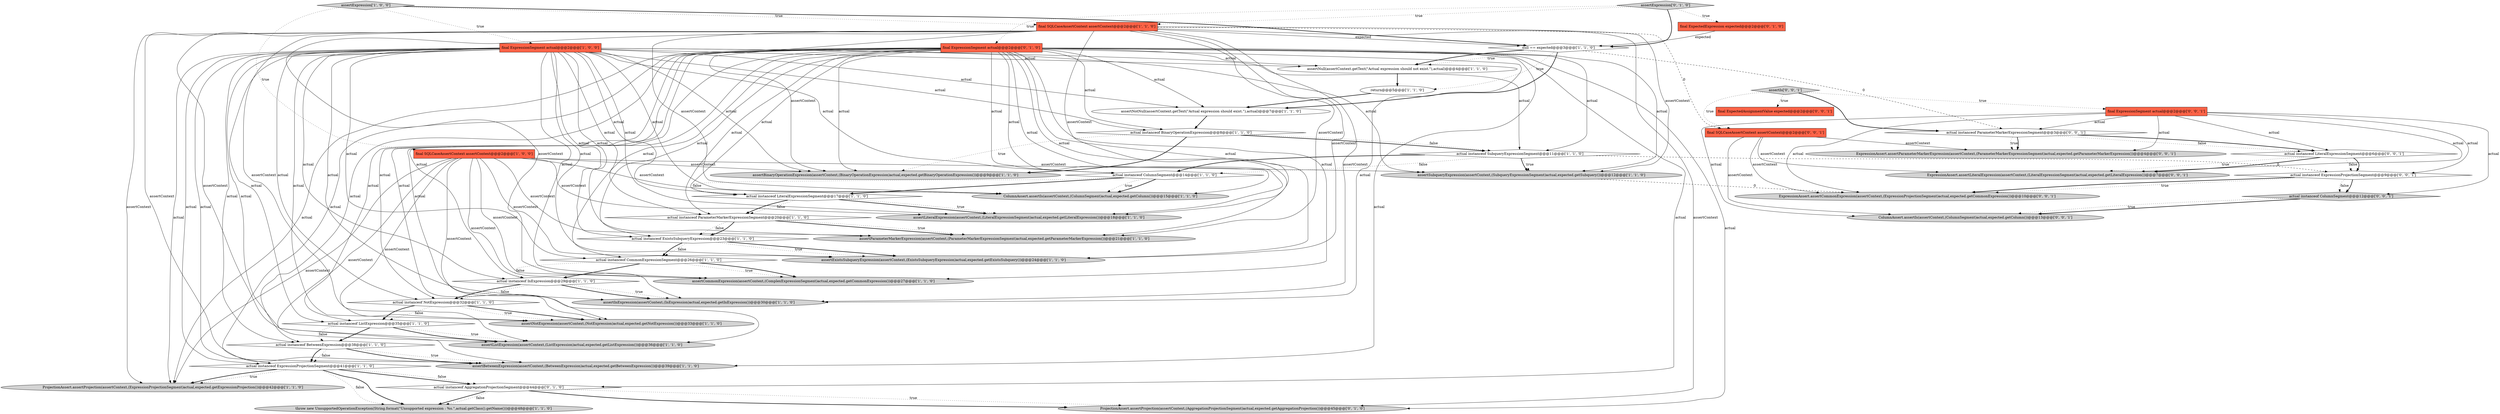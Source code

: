 digraph {
8 [style = filled, label = "actual instanceof SubqueryExpressionSegment@@@11@@@['1', '1', '0']", fillcolor = white, shape = diamond image = "AAA0AAABBB1BBB"];
17 [style = filled, label = "null == expected@@@3@@@['1', '1', '0']", fillcolor = white, shape = diamond image = "AAA0AAABBB1BBB"];
47 [style = filled, label = "final SQLCaseAssertContext assertContext@@@2@@@['0', '0', '1']", fillcolor = tomato, shape = box image = "AAA0AAABBB3BBB"];
27 [style = filled, label = "assertNull(assertContext.getText(\"Actual expression should not exist.\"),actual)@@@4@@@['1', '1', '0']", fillcolor = white, shape = ellipse image = "AAA0AAABBB1BBB"];
29 [style = filled, label = "actual instanceof ColumnSegment@@@14@@@['1', '1', '0']", fillcolor = white, shape = diamond image = "AAA0AAABBB1BBB"];
43 [style = filled, label = "ExpressionAssert.assertLiteralExpression(assertContext,(LiteralExpressionSegment)actual,expected.getLiteralExpression())@@@7@@@['0', '0', '1']", fillcolor = lightgray, shape = ellipse image = "AAA0AAABBB3BBB"];
15 [style = filled, label = "actual instanceof BetweenExpression@@@38@@@['1', '1', '0']", fillcolor = white, shape = diamond image = "AAA0AAABBB1BBB"];
16 [style = filled, label = "assertExpression['1', '0', '0']", fillcolor = lightgray, shape = diamond image = "AAA0AAABBB1BBB"];
26 [style = filled, label = "actual instanceof ParameterMarkerExpressionSegment@@@20@@@['1', '1', '0']", fillcolor = white, shape = diamond image = "AAA0AAABBB1BBB"];
28 [style = filled, label = "return@@@5@@@['1', '1', '0']", fillcolor = white, shape = ellipse image = "AAA0AAABBB1BBB"];
2 [style = filled, label = "assertExistsSubqueryExpression(assertContext,(ExistsSubqueryExpression)actual,expected.getExistsSubquery())@@@24@@@['1', '1', '0']", fillcolor = lightgray, shape = ellipse image = "AAA0AAABBB1BBB"];
48 [style = filled, label = "actual instanceof ParameterMarkerExpressionSegment@@@3@@@['0', '0', '1']", fillcolor = white, shape = diamond image = "AAA0AAABBB3BBB"];
12 [style = filled, label = "assertNotExpression(assertContext,(NotExpression)actual,expected.getNotExpression())@@@33@@@['1', '1', '0']", fillcolor = lightgray, shape = ellipse image = "AAA0AAABBB1BBB"];
34 [style = filled, label = "assertExpression['0', '1', '0']", fillcolor = lightgray, shape = diamond image = "AAA0AAABBB2BBB"];
35 [style = filled, label = "ProjectionAssert.assertProjection(assertContext,(AggregationProjectionSegment)actual,expected.getAggregationProjection())@@@45@@@['0', '1', '0']", fillcolor = lightgray, shape = ellipse image = "AAA1AAABBB2BBB"];
4 [style = filled, label = "throw new UnsupportedOperationException(String.format(\"Unsupported expression : %s.\",actual.getClass().getName()))@@@48@@@['1', '1', '0']", fillcolor = lightgray, shape = ellipse image = "AAA0AAABBB1BBB"];
6 [style = filled, label = "actual instanceof BinaryOperationExpression@@@8@@@['1', '1', '0']", fillcolor = white, shape = diamond image = "AAA0AAABBB1BBB"];
36 [style = filled, label = "actual instanceof AggregationProjectionSegment@@@44@@@['0', '1', '0']", fillcolor = white, shape = diamond image = "AAA1AAABBB2BBB"];
39 [style = filled, label = "ExpressionAssert.assertCommonExpression(assertContext,(ExpressionProjectionSegment)actual,expected.getCommonExpression())@@@10@@@['0', '0', '1']", fillcolor = lightgray, shape = ellipse image = "AAA0AAABBB3BBB"];
19 [style = filled, label = "final SQLCaseAssertContext assertContext@@@2@@@['1', '1', '0']", fillcolor = tomato, shape = box image = "AAA0AAABBB1BBB"];
38 [style = filled, label = "ExpressionAssert.assertParameterMarkerExpression(assertContext,(ParameterMarkerExpressionSegment)actual,expected.getParameterMarkerExpression())@@@4@@@['0', '0', '1']", fillcolor = lightgray, shape = ellipse image = "AAA0AAABBB3BBB"];
10 [style = filled, label = "assertInExpression(assertContext,(InExpression)actual,expected.getInExpression())@@@30@@@['1', '1', '0']", fillcolor = lightgray, shape = ellipse image = "AAA0AAABBB1BBB"];
41 [style = filled, label = "assertIs['0', '0', '1']", fillcolor = lightgray, shape = diamond image = "AAA0AAABBB3BBB"];
18 [style = filled, label = "assertNotNull(assertContext.getText(\"Actual expression should exist.\"),actual)@@@7@@@['1', '1', '0']", fillcolor = white, shape = ellipse image = "AAA0AAABBB1BBB"];
0 [style = filled, label = "ColumnAssert.assertIs(assertContext,(ColumnSegment)actual,expected.getColumn())@@@15@@@['1', '1', '0']", fillcolor = lightgray, shape = ellipse image = "AAA0AAABBB1BBB"];
14 [style = filled, label = "actual instanceof LiteralExpressionSegment@@@17@@@['1', '1', '0']", fillcolor = white, shape = diamond image = "AAA0AAABBB1BBB"];
33 [style = filled, label = "final ExpectedExpression expected@@@2@@@['0', '1', '0']", fillcolor = tomato, shape = box image = "AAA0AAABBB2BBB"];
42 [style = filled, label = "final ExpectedAssignmentValue expected@@@2@@@['0', '0', '1']", fillcolor = tomato, shape = box image = "AAA0AAABBB3BBB"];
49 [style = filled, label = "actual instanceof LiteralExpressionSegment@@@6@@@['0', '0', '1']", fillcolor = white, shape = diamond image = "AAA0AAABBB3BBB"];
25 [style = filled, label = "ProjectionAssert.assertProjection(assertContext,(ExpressionProjectionSegment)actual,expected.getExpressionProjection())@@@42@@@['1', '1', '0']", fillcolor = lightgray, shape = ellipse image = "AAA0AAABBB1BBB"];
24 [style = filled, label = "actual instanceof ExpressionProjectionSegment@@@41@@@['1', '1', '0']", fillcolor = white, shape = diamond image = "AAA0AAABBB1BBB"];
32 [style = filled, label = "actual instanceof ListExpression@@@35@@@['1', '1', '0']", fillcolor = white, shape = diamond image = "AAA0AAABBB1BBB"];
46 [style = filled, label = "actual instanceof ColumnSegment@@@12@@@['0', '0', '1']", fillcolor = lightgray, shape = diamond image = "AAA0AAABBB3BBB"];
40 [style = filled, label = "final ExpressionSegment actual@@@2@@@['0', '0', '1']", fillcolor = tomato, shape = box image = "AAA0AAABBB3BBB"];
20 [style = filled, label = "actual instanceof InExpression@@@29@@@['1', '1', '0']", fillcolor = white, shape = diamond image = "AAA0AAABBB1BBB"];
23 [style = filled, label = "assertBetweenExpression(assertContext,(BetweenExpression)actual,expected.getBetweenExpression())@@@39@@@['1', '1', '0']", fillcolor = lightgray, shape = ellipse image = "AAA0AAABBB1BBB"];
9 [style = filled, label = "assertCommonExpression(assertContext,(ComplexExpressionSegment)actual,expected.getCommonExpression())@@@27@@@['1', '1', '0']", fillcolor = lightgray, shape = ellipse image = "AAA0AAABBB1BBB"];
31 [style = filled, label = "assertParameterMarkerExpression(assertContext,(ParameterMarkerExpressionSegment)actual,expected.getParameterMarkerExpression())@@@21@@@['1', '1', '0']", fillcolor = lightgray, shape = ellipse image = "AAA0AAABBB1BBB"];
1 [style = filled, label = "assertSubqueryExpression(assertContext,(SubqueryExpressionSegment)actual,expected.getSubquery())@@@12@@@['1', '1', '0']", fillcolor = lightgray, shape = ellipse image = "AAA0AAABBB1BBB"];
11 [style = filled, label = "final SQLCaseAssertContext assertContext@@@2@@@['1', '0', '0']", fillcolor = tomato, shape = box image = "AAA0AAABBB1BBB"];
7 [style = filled, label = "actual instanceof ExistsSubqueryExpression@@@23@@@['1', '1', '0']", fillcolor = white, shape = diamond image = "AAA0AAABBB1BBB"];
21 [style = filled, label = "actual instanceof NotExpression@@@32@@@['1', '1', '0']", fillcolor = white, shape = diamond image = "AAA0AAABBB1BBB"];
5 [style = filled, label = "actual instanceof CommonExpressionSegment@@@26@@@['1', '1', '0']", fillcolor = white, shape = diamond image = "AAA0AAABBB1BBB"];
44 [style = filled, label = "ColumnAssert.assertIs(assertContext,(ColumnSegment)actual,expected.getColumn())@@@13@@@['0', '0', '1']", fillcolor = lightgray, shape = ellipse image = "AAA0AAABBB3BBB"];
30 [style = filled, label = "assertBinaryOperationExpression(assertContext,(BinaryOperationExpression)actual,expected.getBinaryOperationExpression())@@@9@@@['1', '1', '0']", fillcolor = lightgray, shape = ellipse image = "AAA0AAABBB1BBB"];
45 [style = filled, label = "actual instanceof ExpressionProjectionSegment@@@9@@@['0', '0', '1']", fillcolor = white, shape = diamond image = "AAA0AAABBB3BBB"];
3 [style = filled, label = "assertLiteralExpression(assertContext,(LiteralExpressionSegment)actual,expected.getLiteralExpression())@@@18@@@['1', '1', '0']", fillcolor = lightgray, shape = ellipse image = "AAA0AAABBB1BBB"];
13 [style = filled, label = "final ExpressionSegment actual@@@2@@@['1', '0', '0']", fillcolor = tomato, shape = box image = "AAA0AAABBB1BBB"];
22 [style = filled, label = "assertListExpression(assertContext,(ListExpression)actual,expected.getListExpression())@@@36@@@['1', '1', '0']", fillcolor = lightgray, shape = ellipse image = "AAA0AAABBB1BBB"];
37 [style = filled, label = "final ExpressionSegment actual@@@2@@@['0', '1', '0']", fillcolor = tomato, shape = box image = "AAA0AAABBB2BBB"];
13->24 [style = solid, label="actual"];
47->38 [style = solid, label="assertContext"];
14->3 [style = bold, label=""];
20->10 [style = bold, label=""];
5->20 [style = dotted, label="false"];
40->49 [style = solid, label="actual"];
24->4 [style = dotted, label="false"];
21->32 [style = bold, label=""];
46->44 [style = bold, label=""];
8->29 [style = dotted, label="false"];
37->21 [style = solid, label="actual"];
33->17 [style = solid, label="expected"];
17->28 [style = dotted, label="true"];
40->46 [style = solid, label="actual"];
6->8 [style = bold, label=""];
34->19 [style = dotted, label="true"];
19->2 [style = solid, label="assertContext"];
37->22 [style = solid, label="actual"];
37->29 [style = solid, label="actual"];
11->10 [style = solid, label="assertContext"];
13->2 [style = solid, label="actual"];
37->30 [style = solid, label="actual"];
20->10 [style = dotted, label="true"];
45->46 [style = bold, label=""];
45->39 [style = dotted, label="true"];
19->9 [style = solid, label="assertContext"];
13->14 [style = solid, label="actual"];
19->0 [style = solid, label="assertContext"];
41->40 [style = dotted, label="true"];
11->3 [style = solid, label="assertContext"];
46->44 [style = dotted, label="true"];
40->43 [style = solid, label="actual"];
13->12 [style = solid, label="actual"];
28->18 [style = bold, label=""];
37->10 [style = solid, label="actual"];
32->22 [style = dotted, label="true"];
37->6 [style = solid, label="actual"];
37->27 [style = solid, label="actual"];
37->2 [style = solid, label="actual"];
37->32 [style = solid, label="actual"];
37->23 [style = solid, label="actual"];
13->7 [style = solid, label="actual"];
40->45 [style = solid, label="actual"];
40->48 [style = solid, label="actual"];
36->35 [style = bold, label=""];
15->23 [style = dotted, label="true"];
11->23 [style = solid, label="assertContext"];
13->23 [style = solid, label="actual"];
6->8 [style = dotted, label="false"];
49->43 [style = dotted, label="true"];
37->26 [style = solid, label="actual"];
17->27 [style = bold, label=""];
11->2 [style = solid, label="assertContext"];
36->4 [style = bold, label=""];
27->28 [style = bold, label=""];
37->0 [style = solid, label="actual"];
5->9 [style = dotted, label="true"];
37->9 [style = solid, label="actual"];
15->23 [style = bold, label=""];
13->21 [style = solid, label="actual"];
49->43 [style = bold, label=""];
37->36 [style = solid, label="actual"];
37->15 [style = solid, label="actual"];
13->31 [style = solid, label="actual"];
34->17 [style = bold, label=""];
32->15 [style = dotted, label="false"];
8->45 [style = dashed, label="0"];
37->8 [style = solid, label="actual"];
48->38 [style = dotted, label="true"];
21->32 [style = dotted, label="false"];
19->31 [style = solid, label="assertContext"];
11->9 [style = solid, label="assertContext"];
19->22 [style = solid, label="assertContext"];
29->14 [style = dotted, label="false"];
11->0 [style = solid, label="assertContext"];
1->39 [style = dashed, label="0"];
13->26 [style = solid, label="actual"];
11->30 [style = solid, label="assertContext"];
7->5 [style = dotted, label="false"];
40->38 [style = solid, label="actual"];
19->1 [style = solid, label="assertContext"];
37->5 [style = solid, label="actual"];
24->25 [style = dotted, label="true"];
29->14 [style = bold, label=""];
37->7 [style = solid, label="actual"];
40->44 [style = solid, label="actual"];
24->25 [style = bold, label=""];
47->39 [style = solid, label="assertContext"];
48->38 [style = bold, label=""];
13->0 [style = solid, label="actual"];
37->35 [style = solid, label="actual"];
13->8 [style = solid, label="actual"];
49->45 [style = dotted, label="false"];
37->24 [style = solid, label="actual"];
18->6 [style = bold, label=""];
13->1 [style = solid, label="actual"];
19->17 [style = solid, label="expected"];
16->19 [style = dotted, label="true"];
7->2 [style = bold, label=""];
7->2 [style = dotted, label="true"];
36->35 [style = dotted, label="true"];
37->14 [style = solid, label="actual"];
14->26 [style = dotted, label="false"];
13->22 [style = solid, label="actual"];
13->5 [style = solid, label="actual"];
19->47 [style = dashed, label="0"];
49->45 [style = bold, label=""];
14->3 [style = dotted, label="true"];
6->30 [style = dotted, label="true"];
24->4 [style = bold, label=""];
13->10 [style = solid, label="actual"];
19->3 [style = solid, label="assertContext"];
37->1 [style = solid, label="actual"];
37->12 [style = solid, label="actual"];
19->10 [style = solid, label="assertContext"];
13->15 [style = solid, label="actual"];
15->24 [style = bold, label=""];
11->22 [style = solid, label="assertContext"];
11->25 [style = solid, label="assertContext"];
8->1 [style = bold, label=""];
37->25 [style = solid, label="actual"];
47->43 [style = solid, label="assertContext"];
48->49 [style = dotted, label="false"];
26->7 [style = dotted, label="false"];
19->12 [style = solid, label="assertContext"];
16->11 [style = dotted, label="true"];
41->42 [style = dotted, label="true"];
7->5 [style = bold, label=""];
32->22 [style = bold, label=""];
16->17 [style = bold, label=""];
34->33 [style = dotted, label="true"];
8->1 [style = dotted, label="true"];
40->39 [style = solid, label="actual"];
19->25 [style = solid, label="assertContext"];
6->30 [style = bold, label=""];
20->21 [style = dotted, label="false"];
13->3 [style = solid, label="actual"];
13->9 [style = solid, label="actual"];
45->46 [style = dotted, label="false"];
15->24 [style = dotted, label="false"];
48->49 [style = bold, label=""];
37->31 [style = solid, label="actual"];
36->4 [style = dotted, label="false"];
37->3 [style = solid, label="actual"];
13->20 [style = solid, label="actual"];
41->47 [style = dotted, label="true"];
11->1 [style = solid, label="assertContext"];
24->36 [style = bold, label=""];
13->32 [style = solid, label="actual"];
13->6 [style = solid, label="actual"];
26->31 [style = bold, label=""];
19->35 [style = solid, label="assertContext"];
11->12 [style = solid, label="assertContext"];
37->18 [style = solid, label="actual"];
13->29 [style = solid, label="actual"];
16->13 [style = dotted, label="true"];
5->9 [style = bold, label=""];
41->48 [style = bold, label=""];
14->26 [style = bold, label=""];
19->30 [style = solid, label="assertContext"];
21->12 [style = bold, label=""];
29->0 [style = bold, label=""];
20->21 [style = bold, label=""];
29->0 [style = dotted, label="true"];
13->18 [style = solid, label="actual"];
8->29 [style = bold, label=""];
19->23 [style = solid, label="assertContext"];
5->20 [style = bold, label=""];
17->27 [style = dotted, label="true"];
34->37 [style = dotted, label="true"];
26->7 [style = bold, label=""];
13->30 [style = solid, label="actual"];
13->25 [style = solid, label="actual"];
11->31 [style = solid, label="assertContext"];
47->44 [style = solid, label="assertContext"];
37->20 [style = solid, label="actual"];
21->12 [style = dotted, label="true"];
45->39 [style = bold, label=""];
17->48 [style = dashed, label="0"];
32->15 [style = bold, label=""];
13->27 [style = solid, label="actual"];
24->36 [style = dotted, label="false"];
26->31 [style = dotted, label="true"];
17->18 [style = bold, label=""];
}

